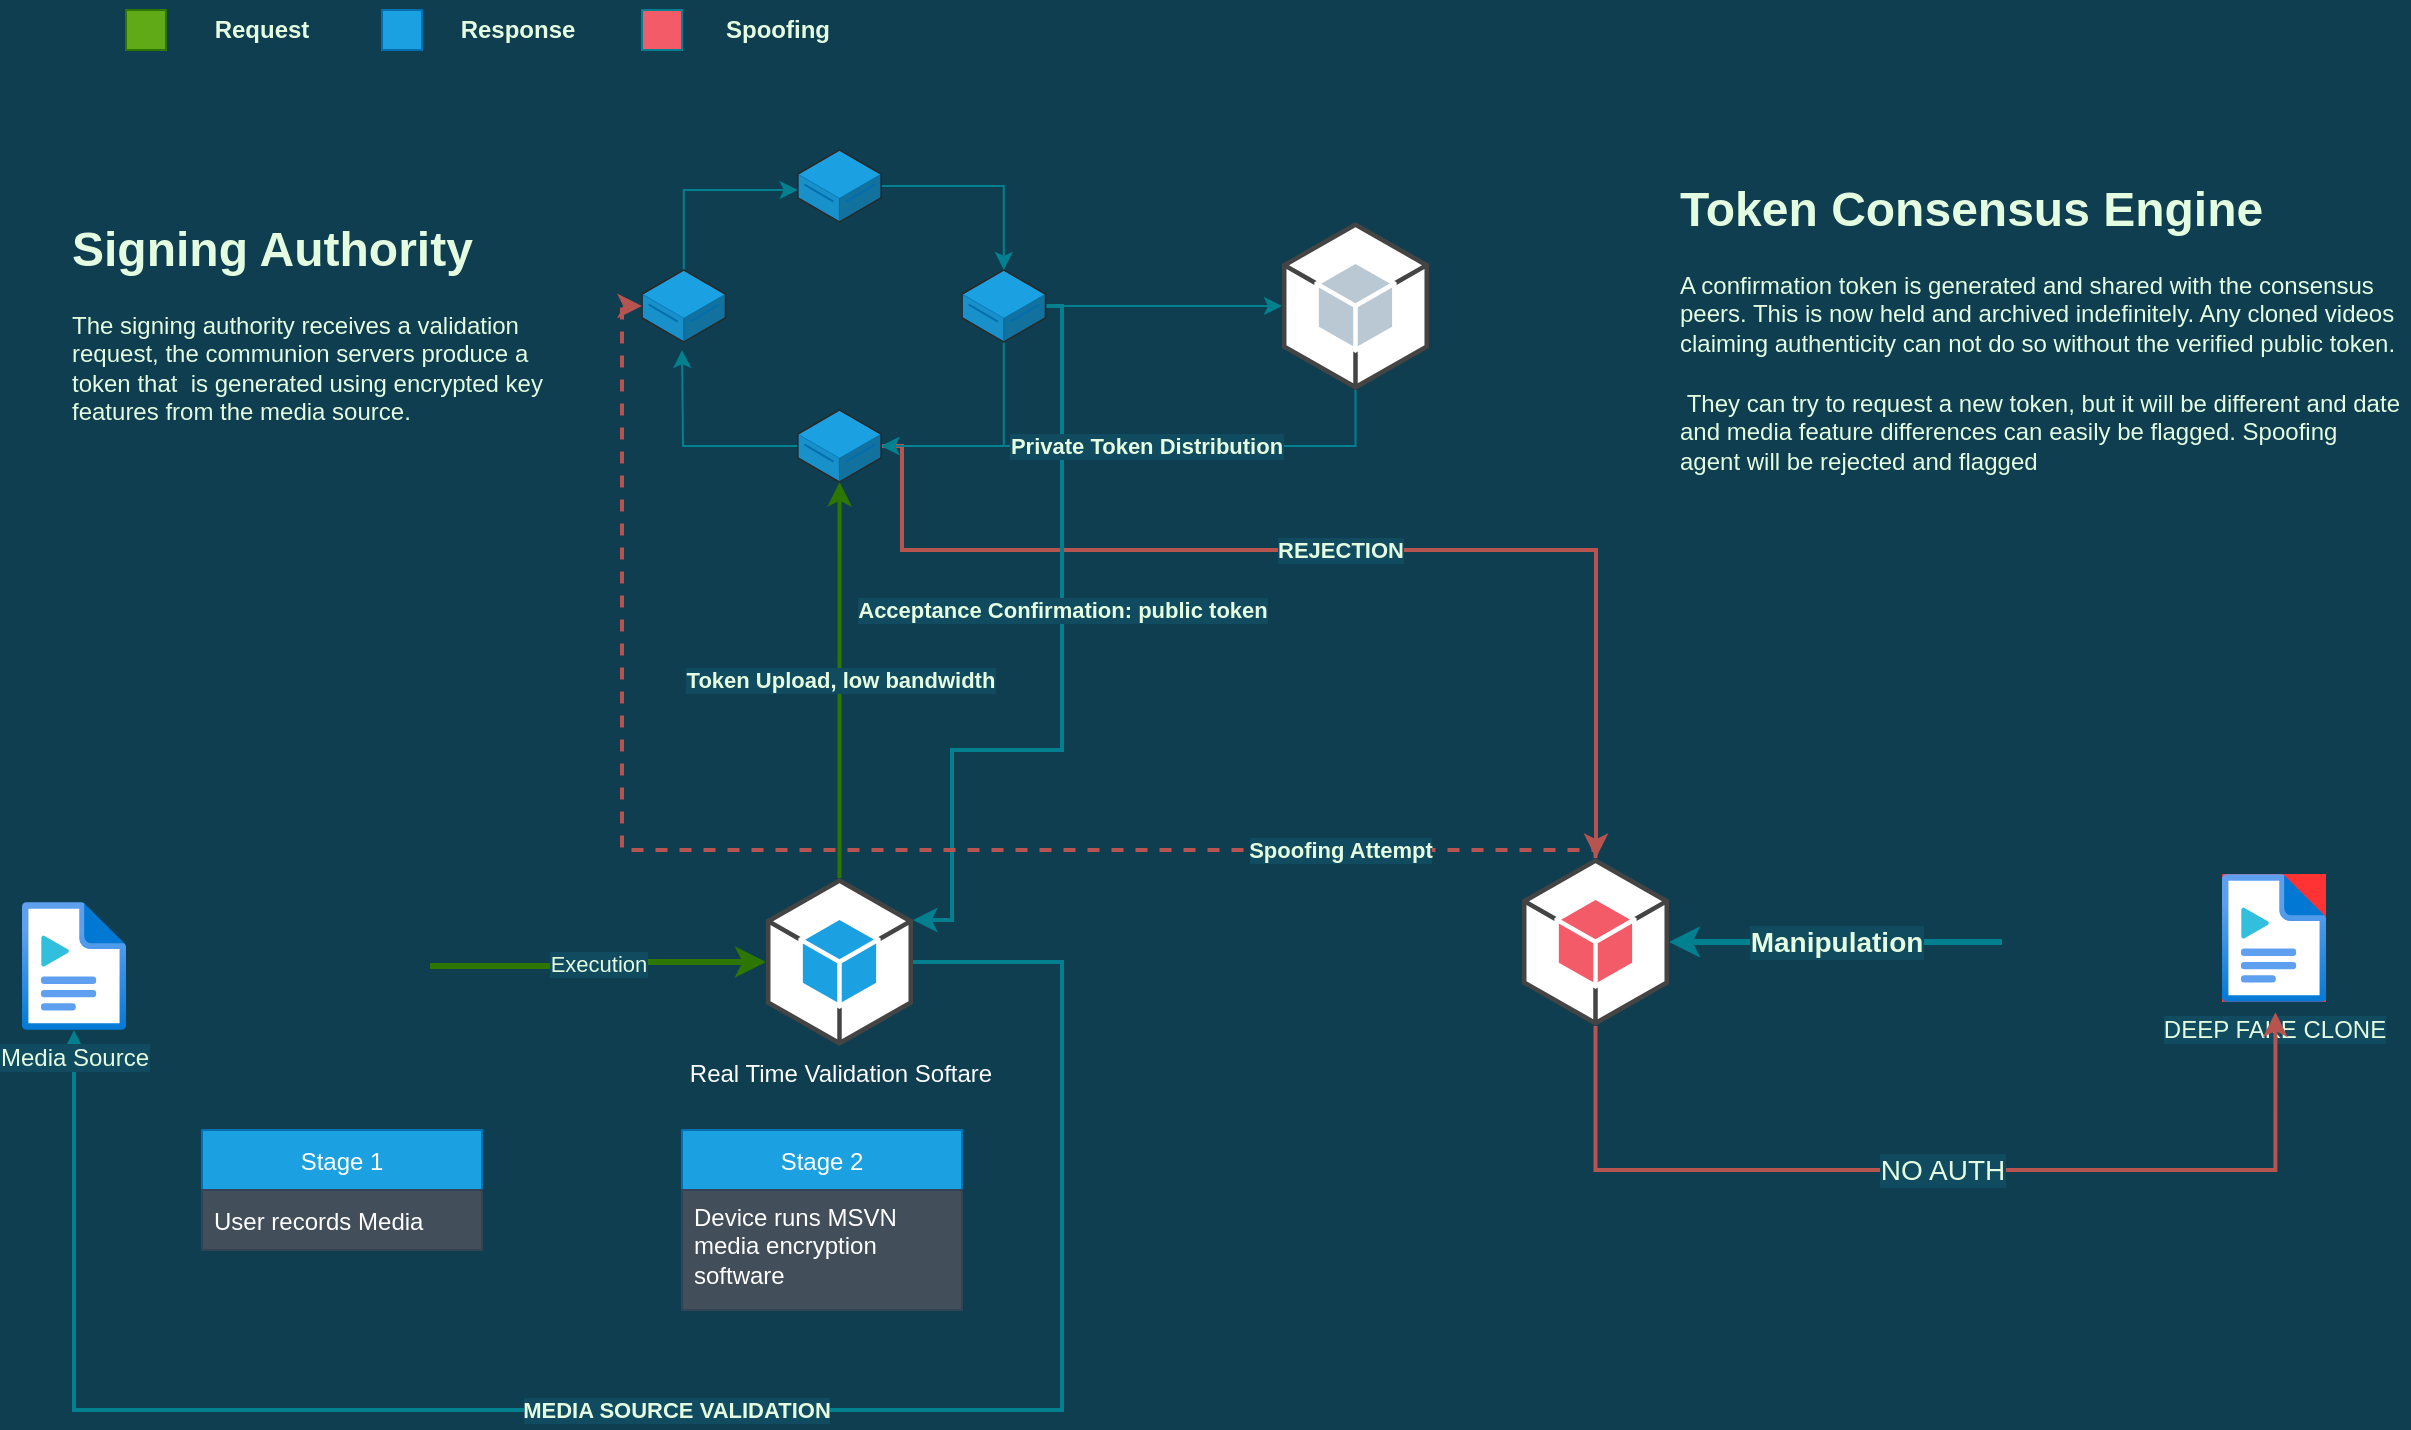 <mxfile version="17.4.5" type="device"><diagram id="jI7cefB6hPgm-KdkO4u4" name="Page-1"><mxGraphModel dx="1454" dy="941" grid="0" gridSize="10" guides="1" tooltips="1" connect="1" arrows="1" fold="1" page="1" pageScale="1" pageWidth="850" pageHeight="1100" background="#0E3E4F" math="0" shadow="0"><root><mxCell id="0"/><mxCell id="1" parent="0"/><mxCell id="UCenkwnxlYQBHtce43e3-16" value="Execution" style="edgeStyle=orthogonalEdgeStyle;rounded=0;orthogonalLoop=1;jettySize=auto;html=1;strokeWidth=3;strokeColor=#2D7600;labelBackgroundColor=#114B5F;fontColor=#E4FDE1;fillColor=#60a917;" edge="1" parent="1" source="UCenkwnxlYQBHtce43e3-17" target="UCenkwnxlYQBHtce43e3-19"><mxGeometry relative="1" as="geometry"/></mxCell><mxCell id="UCenkwnxlYQBHtce43e3-17" value="" style="shape=image;html=1;verticalAlign=top;verticalLabelPosition=bottom;labelBackgroundColor=#114B5F;imageAspect=0;aspect=fixed;image=https://cdn4.iconfinder.com/data/icons/ionicons/512/icon-ios7-camera-outline-128.png;fillColor=#F45B69;strokeColor=#028090;fontColor=#E4FDE1;" vertex="1" parent="1"><mxGeometry x="216" y="454" width="88" height="88" as="geometry"/></mxCell><mxCell id="UCenkwnxlYQBHtce43e3-28" value="Token Upload, low bandwidth" style="edgeStyle=orthogonalEdgeStyle;rounded=0;orthogonalLoop=1;jettySize=auto;html=1;fontStyle=1;strokeColor=#2D7600;strokeWidth=2;labelBackgroundColor=#114B5F;fontColor=#E4FDE1;fillColor=#60a917;" edge="1" parent="1" source="UCenkwnxlYQBHtce43e3-19" target="UCenkwnxlYQBHtce43e3-24"><mxGeometry relative="1" as="geometry"/></mxCell><mxCell id="UCenkwnxlYQBHtce43e3-43" value="MEDIA SOURCE VALIDATION" style="edgeStyle=orthogonalEdgeStyle;rounded=0;orthogonalLoop=1;jettySize=auto;html=1;fontStyle=1;strokeWidth=2;strokeColor=#028090;labelBackgroundColor=#114B5F;fontColor=#E4FDE1;" edge="1" parent="1" source="UCenkwnxlYQBHtce43e3-19" target="UCenkwnxlYQBHtce43e3-42"><mxGeometry relative="1" as="geometry"><Array as="points"><mxPoint x="620" y="496"/><mxPoint x="620" y="720"/><mxPoint x="126" y="720"/></Array></mxGeometry></mxCell><mxCell id="UCenkwnxlYQBHtce43e3-19" value="Real Time Validation Softare" style="outlineConnect=0;dashed=0;verticalLabelPosition=bottom;verticalAlign=top;align=center;html=1;shape=mxgraph.aws3.android;fillColor=#1ba1e2;strokeColor=#006EAF;fontColor=#ffffff;" vertex="1" parent="1"><mxGeometry x="472" y="454" width="73.5" height="84" as="geometry"/></mxCell><mxCell id="UCenkwnxlYQBHtce43e3-20" value="Stage 1" style="swimlane;fontStyle=0;childLayout=stackLayout;horizontal=1;startSize=30;horizontalStack=0;resizeParent=1;resizeParentMax=0;resizeLast=0;collapsible=1;marginBottom=0;fillColor=#1ba1e2;strokeColor=#006EAF;fontColor=#ffffff;" vertex="1" parent="1"><mxGeometry x="190" y="580" width="140" height="60" as="geometry"/></mxCell><mxCell id="UCenkwnxlYQBHtce43e3-21" value="User records Media" style="text;align=left;verticalAlign=middle;spacingLeft=4;spacingRight=4;overflow=hidden;points=[[0,0.5],[1,0.5]];portConstraint=eastwest;rotatable=0;fillColor=#424E59;strokeColor=#314354;fontColor=#ffffff;" vertex="1" parent="UCenkwnxlYQBHtce43e3-20"><mxGeometry y="30" width="140" height="30" as="geometry"/></mxCell><mxCell id="UCenkwnxlYQBHtce43e3-22" value="Stage 2" style="swimlane;fontStyle=0;childLayout=stackLayout;horizontal=1;startSize=30;horizontalStack=0;resizeParent=1;resizeParentMax=0;resizeLast=0;collapsible=1;marginBottom=0;fillColor=#1ba1e2;strokeColor=#006EAF;fontColor=#ffffff;" vertex="1" parent="1"><mxGeometry x="430" y="580" width="140" height="90" as="geometry"/></mxCell><mxCell id="UCenkwnxlYQBHtce43e3-23" value="Device runs MSVN media encryption software" style="text;align=left;verticalAlign=top;spacingLeft=4;spacingRight=4;overflow=hidden;points=[[0,0.5],[1,0.5]];portConstraint=eastwest;rotatable=0;whiteSpace=wrap;fillColor=#424E59;strokeColor=#314354;fontColor=#ffffff;" vertex="1" parent="UCenkwnxlYQBHtce43e3-22"><mxGeometry y="30" width="140" height="60" as="geometry"/></mxCell><mxCell id="UCenkwnxlYQBHtce43e3-29" style="edgeStyle=orthogonalEdgeStyle;rounded=0;orthogonalLoop=1;jettySize=auto;html=1;labelBackgroundColor=#114B5F;strokeColor=#028090;fontColor=#E4FDE1;" edge="1" parent="1" source="UCenkwnxlYQBHtce43e3-24"><mxGeometry relative="1" as="geometry"><mxPoint x="430" y="190" as="targetPoint"/></mxGeometry></mxCell><mxCell id="UCenkwnxlYQBHtce43e3-53" value="REJECTION" style="edgeStyle=orthogonalEdgeStyle;rounded=0;orthogonalLoop=1;jettySize=auto;html=1;strokeWidth=2;strokeColor=#b85450;fontStyle=1;labelBackgroundColor=#114B5F;fontColor=#E4FDE1;fillColor=#f8cecc;" edge="1" parent="1" source="UCenkwnxlYQBHtce43e3-24" target="UCenkwnxlYQBHtce43e3-49"><mxGeometry relative="1" as="geometry"><Array as="points"><mxPoint x="540" y="238"/><mxPoint x="540" y="290"/><mxPoint x="887" y="290"/></Array></mxGeometry></mxCell><mxCell id="UCenkwnxlYQBHtce43e3-24" value="" style="verticalLabelPosition=bottom;html=1;verticalAlign=top;strokeWidth=1;align=center;outlineConnect=0;dashed=0;outlineConnect=0;shape=mxgraph.aws3d.dataServer;strokeColor=#006EAF;aspect=fixed;fillColor=#1ba1e2;fontColor=#ffffff;" vertex="1" parent="1"><mxGeometry x="487.86" y="220" width="41.77" height="36" as="geometry"/></mxCell><mxCell id="UCenkwnxlYQBHtce43e3-32" style="edgeStyle=orthogonalEdgeStyle;rounded=0;orthogonalLoop=1;jettySize=auto;html=1;labelBackgroundColor=#114B5F;strokeColor=#028090;fontColor=#E4FDE1;" edge="1" parent="1" source="UCenkwnxlYQBHtce43e3-25" target="UCenkwnxlYQBHtce43e3-24"><mxGeometry relative="1" as="geometry"><Array as="points"><mxPoint x="591" y="238"/></Array></mxGeometry></mxCell><mxCell id="UCenkwnxlYQBHtce43e3-36" style="edgeStyle=orthogonalEdgeStyle;rounded=0;orthogonalLoop=1;jettySize=auto;html=1;entryX=0;entryY=0.5;entryDx=0;entryDy=0;entryPerimeter=0;labelBackgroundColor=#114B5F;strokeColor=#028090;fontColor=#E4FDE1;" edge="1" parent="1" source="UCenkwnxlYQBHtce43e3-25" target="UCenkwnxlYQBHtce43e3-35"><mxGeometry relative="1" as="geometry"/></mxCell><mxCell id="UCenkwnxlYQBHtce43e3-38" value="Acceptance Confirmation: public token" style="edgeStyle=orthogonalEdgeStyle;rounded=0;orthogonalLoop=1;jettySize=auto;html=1;entryX=1;entryY=0.25;entryDx=0;entryDy=0;entryPerimeter=0;fontStyle=1;strokeColor=#028090;strokeWidth=2;labelBackgroundColor=#114B5F;fontColor=#E4FDE1;" edge="1" parent="1" source="UCenkwnxlYQBHtce43e3-25" target="UCenkwnxlYQBHtce43e3-19"><mxGeometry x="-0.178" relative="1" as="geometry"><Array as="points"><mxPoint x="620" y="168"/><mxPoint x="620" y="390"/><mxPoint x="565" y="390"/><mxPoint x="565" y="475"/></Array><mxPoint as="offset"/></mxGeometry></mxCell><mxCell id="UCenkwnxlYQBHtce43e3-25" value="" style="verticalLabelPosition=bottom;html=1;verticalAlign=top;strokeWidth=1;align=center;outlineConnect=0;dashed=0;outlineConnect=0;shape=mxgraph.aws3d.dataServer;strokeColor=#006EAF;aspect=fixed;fillColor=#1ba1e2;fontColor=#ffffff;" vertex="1" parent="1"><mxGeometry x="570" y="150" width="41.77" height="36" as="geometry"/></mxCell><mxCell id="UCenkwnxlYQBHtce43e3-30" style="edgeStyle=orthogonalEdgeStyle;rounded=0;orthogonalLoop=1;jettySize=auto;html=1;labelBackgroundColor=#114B5F;strokeColor=#028090;fontColor=#E4FDE1;" edge="1" parent="1" source="UCenkwnxlYQBHtce43e3-26" target="UCenkwnxlYQBHtce43e3-27"><mxGeometry relative="1" as="geometry"><Array as="points"><mxPoint x="431" y="110"/></Array></mxGeometry></mxCell><mxCell id="UCenkwnxlYQBHtce43e3-26" value="" style="verticalLabelPosition=bottom;html=1;verticalAlign=top;strokeWidth=1;align=center;outlineConnect=0;dashed=0;outlineConnect=0;shape=mxgraph.aws3d.dataServer;strokeColor=#006EAF;aspect=fixed;fillColor=#1ba1e2;fontColor=#ffffff;" vertex="1" parent="1"><mxGeometry x="410" y="150" width="41.77" height="36" as="geometry"/></mxCell><mxCell id="UCenkwnxlYQBHtce43e3-31" style="edgeStyle=orthogonalEdgeStyle;rounded=0;orthogonalLoop=1;jettySize=auto;html=1;labelBackgroundColor=#114B5F;strokeColor=#028090;fontColor=#E4FDE1;" edge="1" parent="1" source="UCenkwnxlYQBHtce43e3-27" target="UCenkwnxlYQBHtce43e3-25"><mxGeometry relative="1" as="geometry"/></mxCell><mxCell id="UCenkwnxlYQBHtce43e3-27" value="" style="verticalLabelPosition=bottom;html=1;verticalAlign=top;strokeWidth=1;align=center;outlineConnect=0;dashed=0;outlineConnect=0;shape=mxgraph.aws3d.dataServer;strokeColor=#006EAF;aspect=fixed;fillColor=#1ba1e2;fontColor=#ffffff;" vertex="1" parent="1"><mxGeometry x="487.86" y="90" width="41.77" height="36" as="geometry"/></mxCell><mxCell id="UCenkwnxlYQBHtce43e3-34" value="&lt;h1&gt;&lt;span&gt;Signing Authority&lt;/span&gt;&lt;/h1&gt;&lt;h4&gt;&lt;span style=&quot;font-size: 12px ; font-weight: normal ; line-height: 1&quot;&gt;The signing authority receives a validation request, the communion servers produce a token that&amp;nbsp; is generated using encrypted key features from the media source.&amp;nbsp;&lt;/span&gt;&lt;/h4&gt;" style="text;html=1;strokeColor=none;fillColor=none;spacing=5;spacingTop=-20;whiteSpace=wrap;overflow=hidden;rounded=0;fontColor=#E4FDE1;" vertex="1" parent="1"><mxGeometry x="120" y="120" width="260" height="200" as="geometry"/></mxCell><mxCell id="UCenkwnxlYQBHtce43e3-37" value="Private Token Distribution" style="edgeStyle=orthogonalEdgeStyle;rounded=0;orthogonalLoop=1;jettySize=auto;html=1;fontStyle=1;labelBackgroundColor=#114B5F;strokeColor=#028090;fontColor=#E4FDE1;" edge="1" parent="1" source="UCenkwnxlYQBHtce43e3-35" target="UCenkwnxlYQBHtce43e3-24"><mxGeometry relative="1" as="geometry"><Array as="points"><mxPoint x="767" y="238"/></Array></mxGeometry></mxCell><mxCell id="UCenkwnxlYQBHtce43e3-35" value="" style="outlineConnect=0;dashed=0;verticalLabelPosition=bottom;verticalAlign=top;align=center;html=1;shape=mxgraph.aws3.android;fillColor=#bac8d3;strokeColor=#23445d;" vertex="1" parent="1"><mxGeometry x="730" y="126" width="73.5" height="84" as="geometry"/></mxCell><mxCell id="UCenkwnxlYQBHtce43e3-39" value="&lt;h1&gt;&lt;span&gt;Token Consensus Engine&amp;nbsp;&lt;/span&gt;&lt;/h1&gt;&lt;h4&gt;&lt;span style=&quot;font-size: 12px ; font-weight: normal&quot;&gt;A confirmation token is generated and shared with the consensus peers. This is now held and archived indefinitely. Any cloned videos claiming authenticity can not do so without the verified public token.&amp;nbsp;&lt;/span&gt;&lt;/h4&gt;&lt;div&gt;&lt;span style=&quot;font-size: 12px ; font-weight: normal&quot;&gt;&amp;nbsp;They can try to request a new token, but it will be different and date and media feature differences can easily be flagged. Spoofing agent will be rejected and flagged&amp;nbsp;&lt;/span&gt;&lt;/div&gt;" style="text;html=1;strokeColor=none;fillColor=none;spacing=5;spacingTop=-20;whiteSpace=wrap;overflow=hidden;rounded=0;fontColor=#E4FDE1;" vertex="1" parent="1"><mxGeometry x="923.5" y="100" width="370" height="284" as="geometry"/></mxCell><mxCell id="UCenkwnxlYQBHtce43e3-42" value="Media Source" style="aspect=fixed;html=1;points=[];align=center;image;fontSize=12;image=img/lib/azure2/general/Media_File.svg;labelBackgroundColor=#114B5F;fillColor=#F45B69;strokeColor=#028090;fontColor=#E4FDE1;" vertex="1" parent="1"><mxGeometry x="100" y="466" width="52" height="64" as="geometry"/></mxCell><mxCell id="UCenkwnxlYQBHtce43e3-44" value="" style="whiteSpace=wrap;html=1;aspect=fixed;fillColor=#60a917;strokeColor=#2D7600;fontColor=#ffffff;" vertex="1" parent="1"><mxGeometry x="152" y="20" width="20" height="20" as="geometry"/></mxCell><mxCell id="UCenkwnxlYQBHtce43e3-45" value="Request" style="text;html=1;strokeColor=none;fillColor=none;align=center;verticalAlign=middle;whiteSpace=wrap;rounded=0;fontStyle=1;fontColor=#E4FDE1;" vertex="1" parent="1"><mxGeometry x="180" y="15" width="80" height="30" as="geometry"/></mxCell><mxCell id="UCenkwnxlYQBHtce43e3-46" value="" style="whiteSpace=wrap;html=1;aspect=fixed;fillColor=#1ba1e2;strokeColor=#006EAF;fontColor=#ffffff;" vertex="1" parent="1"><mxGeometry x="280" y="20" width="20" height="20" as="geometry"/></mxCell><mxCell id="UCenkwnxlYQBHtce43e3-47" value="Response" style="text;html=1;strokeColor=none;fillColor=none;align=center;verticalAlign=middle;whiteSpace=wrap;rounded=0;fontStyle=1;fontColor=#E4FDE1;" vertex="1" parent="1"><mxGeometry x="308" y="15" width="80" height="30" as="geometry"/></mxCell><mxCell id="UCenkwnxlYQBHtce43e3-48" value="DEEP FAKE CLONE" style="aspect=fixed;html=1;points=[];align=center;image;fontSize=12;image=img/lib/azure2/general/Media_File.svg;imageBackground=#FF3333;labelBackgroundColor=#114B5F;fillColor=#F45B69;strokeColor=#028090;fontColor=#E4FDE1;" vertex="1" parent="1"><mxGeometry x="1200" y="452" width="52" height="64" as="geometry"/></mxCell><mxCell id="UCenkwnxlYQBHtce43e3-52" value="Spoofing Attempt" style="edgeStyle=orthogonalEdgeStyle;rounded=0;orthogonalLoop=1;jettySize=auto;html=1;strokeWidth=2;strokeColor=#b85450;dashed=1;fontStyle=1;labelBackgroundColor=#114B5F;fontColor=#E4FDE1;fillColor=#f8cecc;" edge="1" parent="1" source="UCenkwnxlYQBHtce43e3-49" target="UCenkwnxlYQBHtce43e3-26"><mxGeometry x="-0.662" relative="1" as="geometry"><mxPoint x="410" y="200" as="targetPoint"/><Array as="points"><mxPoint x="887" y="440"/><mxPoint x="400" y="440"/><mxPoint x="400" y="168"/></Array><mxPoint x="-1" as="offset"/></mxGeometry></mxCell><mxCell id="UCenkwnxlYQBHtce43e3-55" value="NO AUTH" style="edgeStyle=orthogonalEdgeStyle;rounded=0;orthogonalLoop=1;jettySize=auto;html=1;entryX=0.514;entryY=1.08;entryDx=0;entryDy=0;entryPerimeter=0;fontSize=14;strokeWidth=2;strokeColor=#b85450;labelBackgroundColor=#114B5F;fontColor=#E4FDE1;fillColor=#f8cecc;" edge="1" parent="1" source="UCenkwnxlYQBHtce43e3-49" target="UCenkwnxlYQBHtce43e3-48"><mxGeometry relative="1" as="geometry"><Array as="points"><mxPoint x="887" y="600"/><mxPoint x="1227" y="600"/></Array></mxGeometry></mxCell><mxCell id="UCenkwnxlYQBHtce43e3-49" value="" style="outlineConnect=0;dashed=0;verticalLabelPosition=bottom;verticalAlign=top;align=center;html=1;shape=mxgraph.aws3.android;fillColor=#F45B69;strokeColor=#028090;fontColor=#E4FDE1;" vertex="1" parent="1"><mxGeometry x="850" y="444" width="73.5" height="84" as="geometry"/></mxCell><mxCell id="UCenkwnxlYQBHtce43e3-51" value="Manipulation" style="edgeStyle=orthogonalEdgeStyle;rounded=0;orthogonalLoop=1;jettySize=auto;html=1;entryX=1;entryY=0.5;entryDx=0;entryDy=0;entryPerimeter=0;strokeWidth=3;fontStyle=1;fontSize=14;labelBackgroundColor=#114B5F;strokeColor=#028090;fontColor=#E4FDE1;" edge="1" parent="1" source="UCenkwnxlYQBHtce43e3-50" target="UCenkwnxlYQBHtce43e3-49"><mxGeometry relative="1" as="geometry"/></mxCell><mxCell id="UCenkwnxlYQBHtce43e3-50" value="" style="shape=image;html=1;verticalAlign=top;verticalLabelPosition=bottom;labelBackgroundColor=#114B5F;imageAspect=0;aspect=fixed;image=https://cdn0.iconfinder.com/data/icons/forgen-seo-1/64/bug-128.png;fillColor=#F45B69;strokeColor=#028090;fontColor=#E4FDE1;" vertex="1" parent="1"><mxGeometry x="1090" y="452" width="68" height="68" as="geometry"/></mxCell><mxCell id="UCenkwnxlYQBHtce43e3-59" value="" style="whiteSpace=wrap;html=1;aspect=fixed;fillColor=#F45B69;strokeColor=#028090;fontColor=#E4FDE1;" vertex="1" parent="1"><mxGeometry x="410" y="20" width="20" height="20" as="geometry"/></mxCell><mxCell id="UCenkwnxlYQBHtce43e3-60" value="Spoofing" style="text;html=1;strokeColor=none;fillColor=none;align=center;verticalAlign=middle;whiteSpace=wrap;rounded=0;fontStyle=1;fontColor=#E4FDE1;" vertex="1" parent="1"><mxGeometry x="438" y="15" width="80" height="30" as="geometry"/></mxCell></root></mxGraphModel></diagram></mxfile>